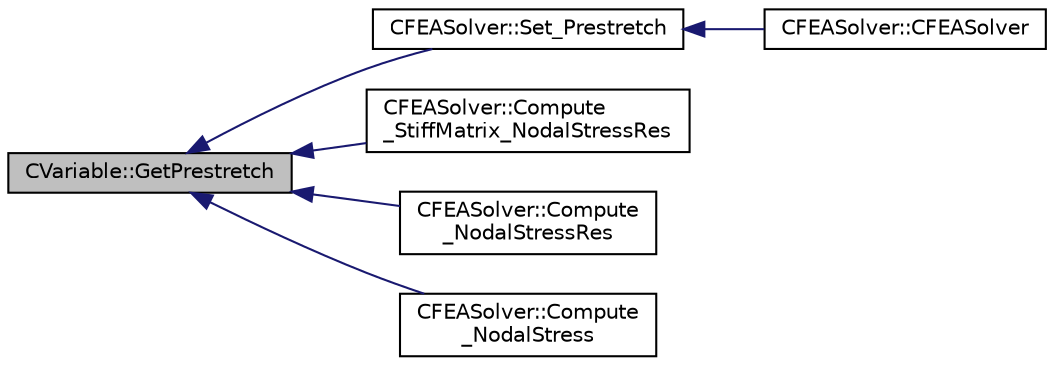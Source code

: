 digraph "CVariable::GetPrestretch"
{
  edge [fontname="Helvetica",fontsize="10",labelfontname="Helvetica",labelfontsize="10"];
  node [fontname="Helvetica",fontsize="10",shape=record];
  rankdir="LR";
  Node1967 [label="CVariable::GetPrestretch",height=0.2,width=0.4,color="black", fillcolor="grey75", style="filled", fontcolor="black"];
  Node1967 -> Node1968 [dir="back",color="midnightblue",fontsize="10",style="solid",fontname="Helvetica"];
  Node1968 [label="CFEASolver::Set_Prestretch",height=0.2,width=0.4,color="black", fillcolor="white", style="filled",URL="$class_c_f_e_a_solver.html#a97415c38a336c1bb03a74a61be0c3568",tooltip="Set a reference geometry for prestretched conditions. "];
  Node1968 -> Node1969 [dir="back",color="midnightblue",fontsize="10",style="solid",fontname="Helvetica"];
  Node1969 [label="CFEASolver::CFEASolver",height=0.2,width=0.4,color="black", fillcolor="white", style="filled",URL="$class_c_f_e_a_solver.html#a1d4c7d17d9c7143d3079fc78fae1599d"];
  Node1967 -> Node1970 [dir="back",color="midnightblue",fontsize="10",style="solid",fontname="Helvetica"];
  Node1970 [label="CFEASolver::Compute\l_StiffMatrix_NodalStressRes",height=0.2,width=0.4,color="black", fillcolor="white", style="filled",URL="$class_c_f_e_a_solver.html#acc7c3af8140cd1137b5a0aab2dfcc80c",tooltip="Compute the stiffness matrix of the problem and the nodal stress terms at the same time (more efficie..."];
  Node1967 -> Node1971 [dir="back",color="midnightblue",fontsize="10",style="solid",fontname="Helvetica"];
  Node1971 [label="CFEASolver::Compute\l_NodalStressRes",height=0.2,width=0.4,color="black", fillcolor="white", style="filled",URL="$class_c_f_e_a_solver.html#a010359fb7dd73f095bbb2174da3a8978",tooltip="Compute the nodal stress terms and add them to the residual. "];
  Node1967 -> Node1972 [dir="back",color="midnightblue",fontsize="10",style="solid",fontname="Helvetica"];
  Node1972 [label="CFEASolver::Compute\l_NodalStress",height=0.2,width=0.4,color="black", fillcolor="white", style="filled",URL="$class_c_f_e_a_solver.html#a62ca6eda046cfa13437ce136aa27dfee",tooltip="Compute the stress at the nodes for output purposes. "];
}
